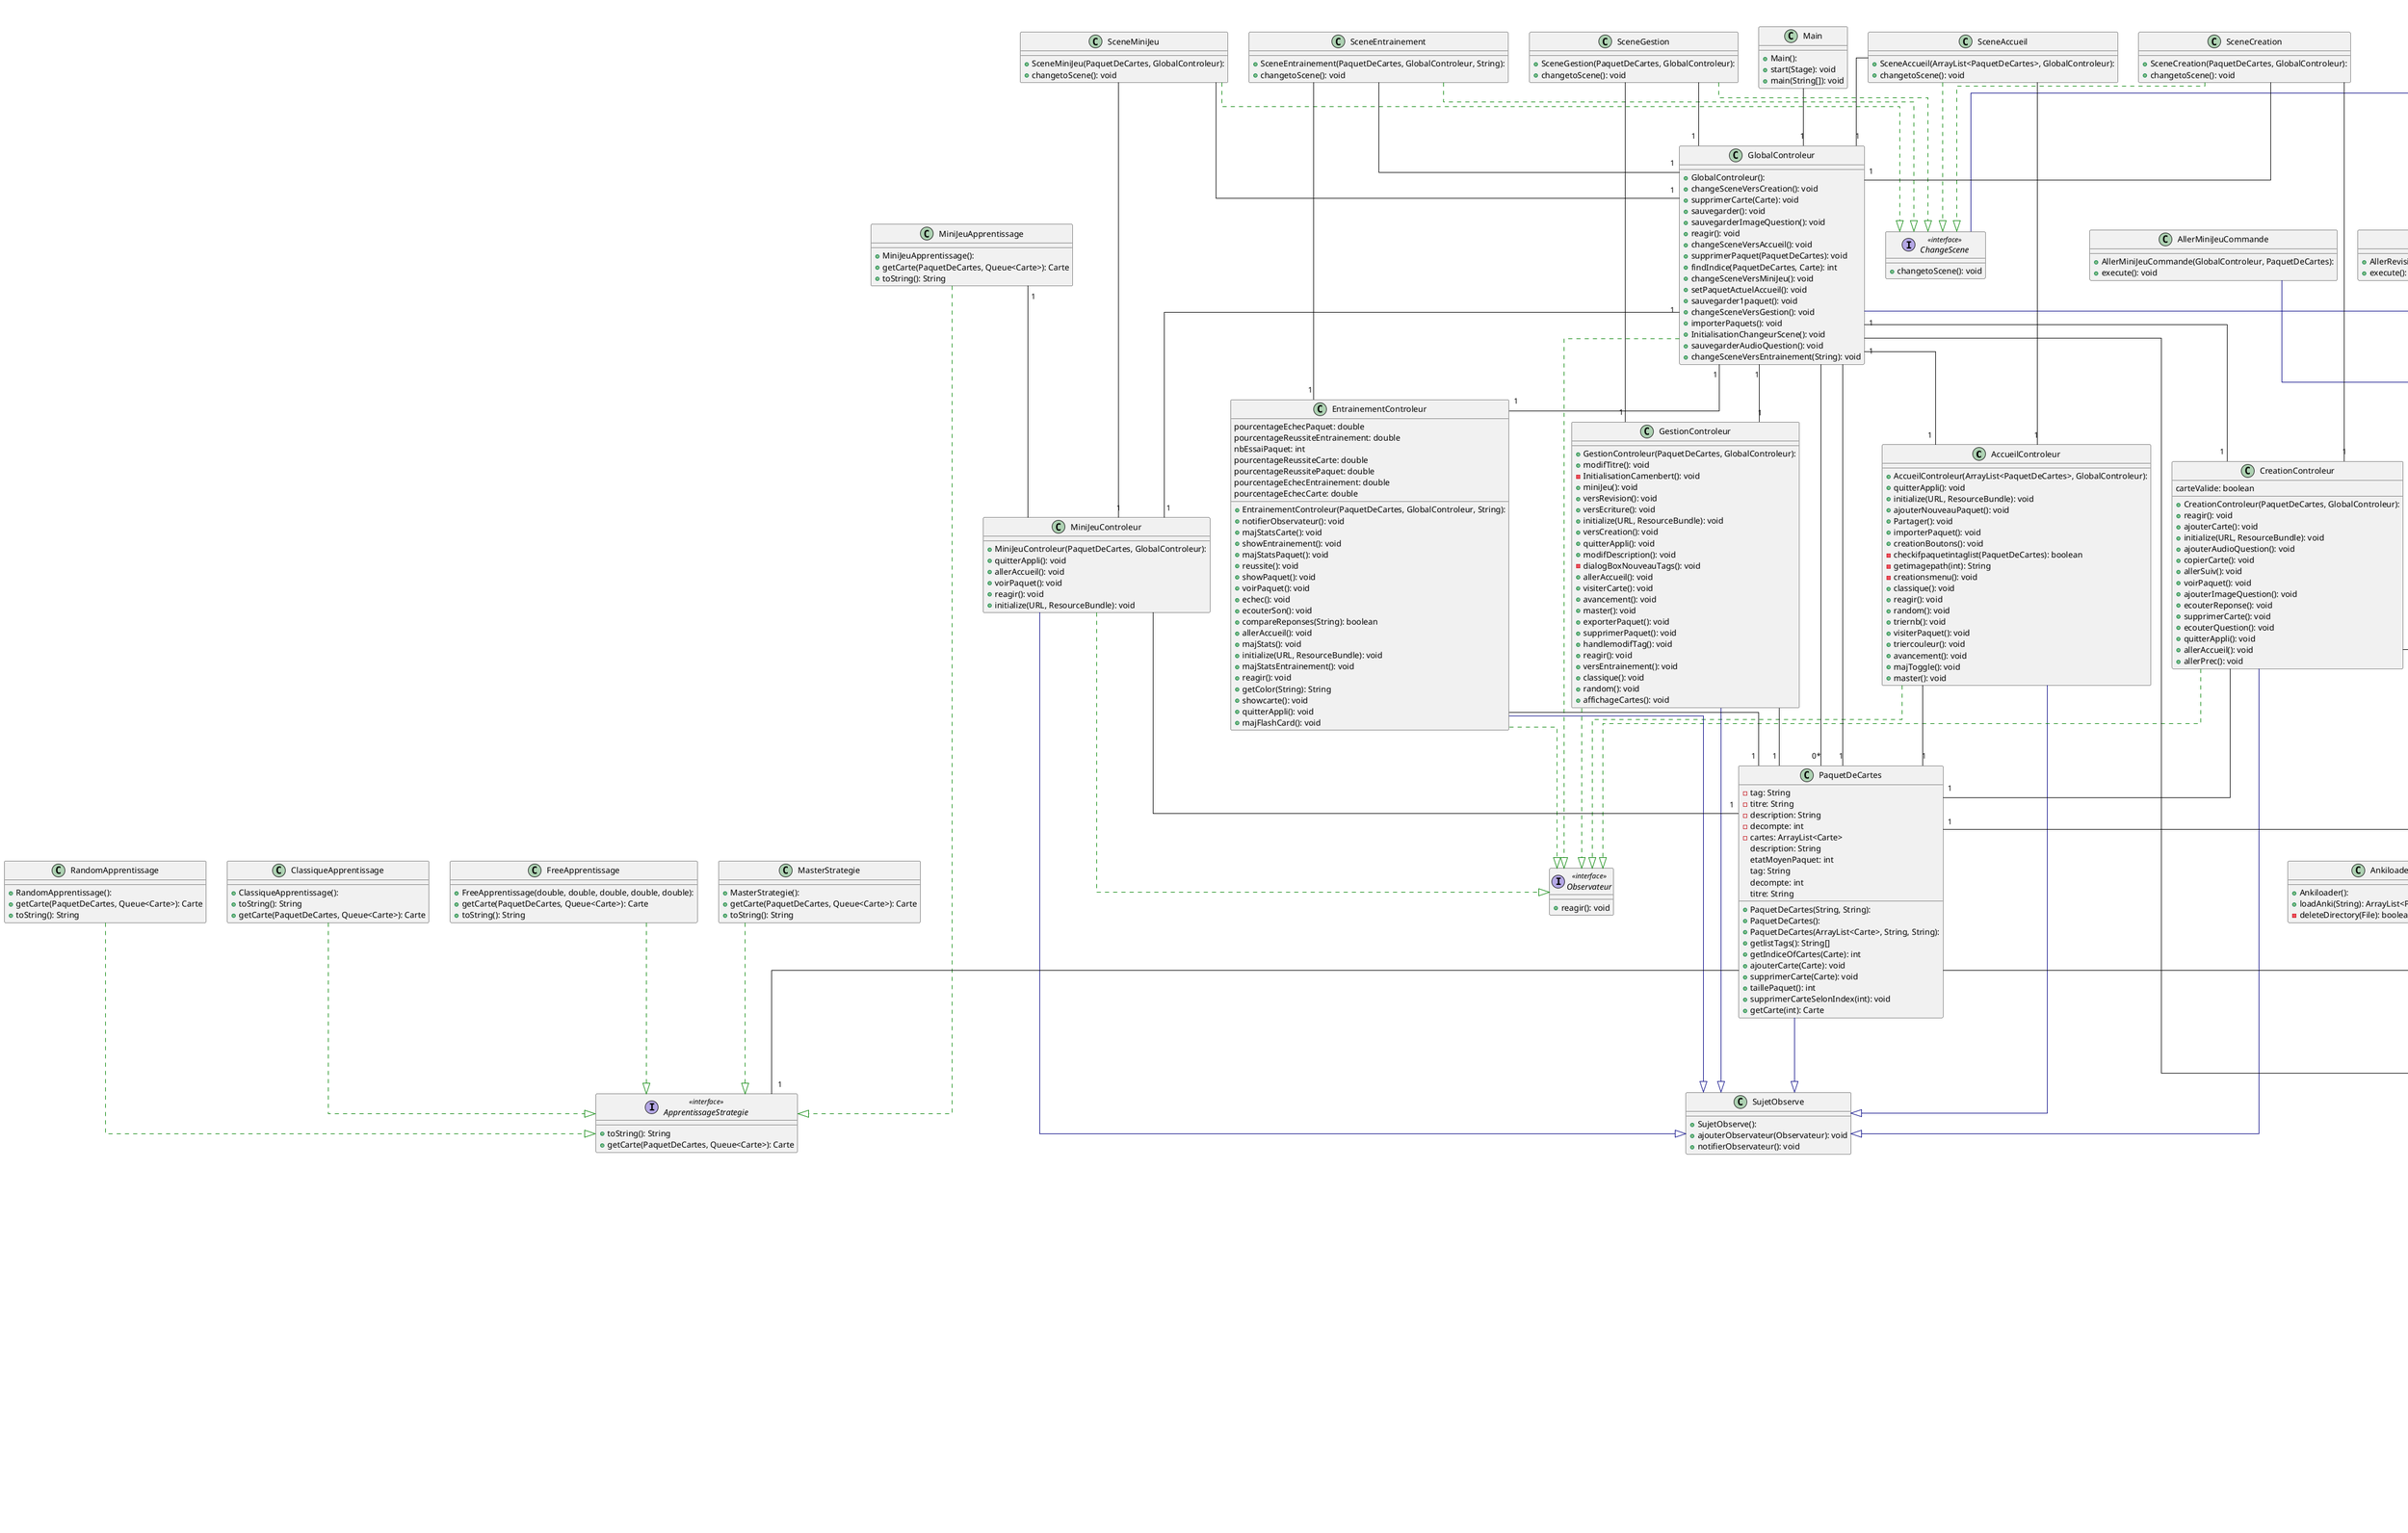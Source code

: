 @startuml Lisbangers


top to bottom direction
skinparam linetype ortho

class AccueilControleur {
  + AccueilControleur(ArrayList<PaquetDeCartes>, GlobalControleur):
  + quitterAppli(): void
  + initialize(URL, ResourceBundle): void
  + ajouterNouveauPaquet(): void
  + Partager(): void
  + importerPaquet(): void
  + creationBoutons(): void
  - checkifpaquetintaglist(PaquetDeCartes): boolean
  - getimagepath(int): String
  - creationsmenu(): void
  + classique(): void
  + reagir(): void
  + random(): void
  + triernb(): void
  + visiterPaquet(): void
  + triercouleur(): void
  + avancement(): void
  + majToggle(): void
  + master(): void
}
class AjouterCarteCommande {
  + AjouterCarteCommande(GlobalControleur, Carte, String, String):
  + execute(): void
}
class AjouterPaquetCommande {
  + AjouterPaquetCommande(GlobalControleur):
  + execute(): void
  + dialogBoxNouvelleDescription(): void
  - dialogBoxNouveauTags(): void
  + dialogBoxNouveauPaquet(): void
}
class AllerAccueilCommande {
  + AllerAccueilCommande(GlobalControleur, PaquetDeCartes):
  + execute(): void
}
class AllerCreationCommande {
  + AllerCreationCommande(GlobalControleur, PaquetDeCartes, Carte):
  + execute(): void
}
class AllerEcritureCommande {
  + AllerEcritureCommande(GlobalControleur, PaquetDeCartes):
  + execute(): void
}
class AllerEntrainementCommande {
  + AllerEntrainementCommande(GlobalControleur, PaquetDeCartes):
  + execute(): void
}
class AllerGestionCommande {
  + AllerGestionCommande(GlobalControleur, PaquetDeCartes):
  + execute(): void
}
class AllerMiniJeuCommande {
  + AllerMiniJeuCommande(GlobalControleur, PaquetDeCartes):
  + execute(): void
}
class AllerRevisionCommande {
  + AllerRevisionCommande(GlobalControleur, PaquetDeCartes):
  + execute(): void
}
class Ankiloader {
  + Ankiloader():
  + loadAnki(String): ArrayList<PaquetDeCartes>
  - deleteDirectory(File): boolean
}
interface ApprentissageStrategie << interface >> {
  + toString(): String
  + getCarte(PaquetDeCartes, Queue<Carte>): Carte
}
class Carte {
  + Carte():
  + Carte(String, String):
  - imageQuestion: String
  - question: String
  - audioQuestion: String
  - reponse: String
   imageQuestion: String
   audioQuestion: String
   question: String
   reponse: String
}
interface ChangeScene << interface >> {
  + changetoScene(): void
}
class ChangeurScene {
  + ChangeurScene(ArrayList<PaquetDeCartes>, PaquetDeCartes, Carte, GlobalControleur):
  + changeSceneGestion(): void
  + changeSceneAcceuil(): void
  + changeSceneCreation(): void
  + changeSceneEntrainement(String): void
  + execute(): void
  + changeSceneMiniJeu(): void
}
class ClassiqueApprentissage {
  + ClassiqueApprentissage():
  + toString(): String
  + getCarte(PaquetDeCartes, Queue<Carte>): Carte
}
class Commande {
  + Commande(ArrayList<PaquetDeCartes>, PaquetDeCartes, Carte):
  + execute(): void
   
}
class CopierCarteCommande {
  + CopierCarteCommande(GlobalControleur):
  + execute(): void
}
class CreationControleur {
  + CreationControleur(PaquetDeCartes, GlobalControleur):
  + reagir(): void
  + ajouterCarte(): void
  + initialize(URL, ResourceBundle): void
  + ajouterAudioQuestion(): void
  + copierCarte(): void
  + allerSuiv(): void
  + voirPaquet(): void
  + ajouterImageQuestion(): void
  + ecouterReponse(): void
  + supprimerCarte(): void
  + ecouterQuestion(): void
  + quitterAppli(): void
  + allerAccueil(): void
  + allerPrec(): void
   carteValide: boolean
}
class EntrainementControleur {
  + EntrainementControleur(PaquetDeCartes, GlobalControleur, String):
  + notifierObservateur(): void
  + majStatsCarte(): void
  + showEntrainement(): void
  + majStatsPaquet(): void
  + reussite(): void
  + showPaquet(): void
  + voirPaquet(): void
  + echec(): void
  + ecouterSon(): void
  + compareReponses(String): boolean
  + allerAccueil(): void
  + majStats(): void
  + initialize(URL, ResourceBundle): void
  + majStatsEntrainement(): void
  + reagir(): void
  + getColor(String): String
  + showcarte(): void
  + quitterAppli(): void
  + majFlashCard(): void
   pourcentageEchecPaquet: double
   pourcentageReussiteEntrainement: double
   nbEssaiPaquet: int
   pourcentageReussiteCarte: double
   pourcentageReussitePaquet: double
   pourcentageEchecEntrainement: double
   pourcentageEchecCarte: double
}
enum EtatCarte << enumeration >> {
  + EtatCarte():
  + values(): EtatCarte[]
  + valueOf(String): EtatCarte
}
class FreeApprentissage {
  + FreeApprentissage(double, double, double, double, double):
  + getCarte(PaquetDeCartes, Queue<Carte>): Carte
  + toString(): String
}
class GestionControleur {
  + GestionControleur(PaquetDeCartes, GlobalControleur):
  + modifTitre(): void
  - InitialisationCamenbert(): void
  + miniJeu(): void
  + versRevision(): void
  + versEcriture(): void
  + initialize(URL, ResourceBundle): void
  + versCreation(): void
  + quitterAppli(): void
  + modifDescription(): void
  - dialogBoxNouveauTags(): void
  + allerAccueil(): void
  + visiterCarte(): void
  + avancement(): void
  + master(): void
  + exporterPaquet(): void
  + supprimerPaquet(): void
  + handlemodifTag(): void
  + reagir(): void
  + versEntrainement(): void
  + classique(): void
  + random(): void
  + affichageCartes(): void
}
class GlobalControleur {
  + GlobalControleur():
  + changeSceneVersCreation(): void
  + supprimerCarte(Carte): void
  + sauvegarder(): void
  + sauvegarderImageQuestion(): void
  + reagir(): void
  + changeSceneVersAccueil(): void
  + supprimerPaquet(PaquetDeCartes): void
  + findIndice(PaquetDeCartes, Carte): int
  + changeSceneVersMiniJeu(): void
  + setPaquetActuelAccueil(): void
  + sauvegarder1paquet(): void
  + changeSceneVersGestion(): void
  + importerPaquets(): void
  + InitialisationChangeurScene(): void
  + sauvegarderAudioQuestion(): void
  + changeSceneVersEntrainement(String): void
}
class ImporterCommande {
  + ImporterCommande(GlobalControleur, ArrayList<PaquetDeCartes>):
  + execute(): void
}
class JouerSonCommande {
  + JouerSonCommande(GlobalControleur, Carte, String):
  + execute(): void
}
class Launcher {
  + Launcher():
  + main(String[]): void
}
class Listpaquets {
  + Listpaquets(ArrayList<PaquetDeCartes>, String):
}
class Main {
  + Main():
  + start(Stage): void
  + main(String[]): void
}
class MajCarteGlobalCommande {
  + MajCarteGlobalCommande(GlobalControleur, Carte):
  + execute(): void
}
class MajPaquetGlobalCommande {
  + MajPaquetGlobalCommande(GlobalControleur, PaquetDeCartes):
  + execute(): void
}
class MasterStrategie {
  + MasterStrategie():
  + getCarte(PaquetDeCartes, Queue<Carte>): Carte
  + toString(): String
}
class MiniJeuApprentissage {
  + MiniJeuApprentissage():
  + getCarte(PaquetDeCartes, Queue<Carte>): Carte
  + toString(): String
}
class MiniJeuControleur {
  + MiniJeuControleur(PaquetDeCartes, GlobalControleur):
  + quitterAppli(): void
  + allerAccueil(): void
  + voirPaquet(): void
  + reagir(): void
  + initialize(URL, ResourceBundle): void
}
class ModifDescriptionCommande {
  + ModifDescriptionCommande(GlobalControleur, PaquetDeCartes):
  + execute(): void
  + dialogBoxNouvelleDescription(): void
}
class ModifTitreCommande {
  + ModifTitreCommande(GlobalControleur, PaquetDeCartes):
  + dialogBoxNouveauTitre(): void
  + execute(): void
}
interface Observateur << interface >> {
  + reagir(): void
}
class PaquetDeCartes {
  + PaquetDeCartes(String, String):
  + PaquetDeCartes():
  + PaquetDeCartes(ArrayList<Carte>, String, String):
  - tag: String
  - titre: String
  - description: String
  - decompte: int
  - cartes: ArrayList<Carte>
  + getlistTags(): String[]
  + getIndiceOfCartes(Carte): int
  + ajouterCarte(Carte): void
  + supprimerCarte(Carte): void
  + taillePaquet(): int
  + supprimerCarteSelonIndex(int): void
  + getCarte(int): Carte
   description: String
   etatMoyenPaquet: int
   tag: String
   decompte: int
   titre: String
}
class PartagerCommande {
  + PartagerCommande():
  + execute(): void
}
class QuitterApplicationCommande {
  + QuitterApplicationCommande():
  + execute(): void
}
class RandomApprentissage {
  + RandomApprentissage():
  + getCarte(PaquetDeCartes, Queue<Carte>): Carte
  + toString(): String
}
class Sauvegarde {
  + Sauvegarde():
  + chargerPaquets(): ArrayList<PaquetDeCartes>
  + choisirFichierImage(): String
  + deZipMediaZip(): void
  + sauvegarderMediaZip(ArrayList<PaquetDeCartes>): void
  + chargerTousPaquets(): ArrayList<PaquetDeCartes>
  + sauvegardeTousPaquets(ArrayList<PaquetDeCartes>): void
  + sauvegarde(PaquetDeCartes): void
  + choisirFichierAudio(): String
}
class SceneAccueil {
  + SceneAccueil(ArrayList<PaquetDeCartes>, GlobalControleur):
  + changetoScene(): void
}
class SceneCreation {
  + SceneCreation(PaquetDeCartes, GlobalControleur):
  + changetoScene(): void
}
class SceneEntrainement {
  + SceneEntrainement(PaquetDeCartes, GlobalControleur, String):
  + changetoScene(): void
}
class SceneGestion {
  + SceneGestion(PaquetDeCartes, GlobalControleur):
  + changetoScene(): void
}
class SceneMiniJeu {
  + SceneMiniJeu(PaquetDeCartes, GlobalControleur):
  + changetoScene(): void
}
class StatsCarte {
  + StatsCarte():
  + addDateReussite(LocalDate): void
  + ValidableAujourdhui(): boolean
  + addBeforeReussite(LocalDate): void
  + MajStatsCarteReussite(): void
  + addDateEchec(LocalDate): void
  + MajStatsCarteEchec(): void
   nbEssaie: int
   pourcentageReussite: double
   lastDate: LocalDate
   lastDateReussite: LocalDate
   nbReussite: int
   nbEchec: int
   lastDateEchec: LocalDate
   pourcentageEchec: double
}
class SujetObserve {
  + SujetObserve():
  + ajouterObservateur(Observateur): void
  + notifierObservateur(): void
}
class SupprimerCarteCommande {
  + SupprimerCarteCommande(GlobalControleur):
  + execute(): void
}
class SupprimerPaquetCommande {
  + SupprimerPaquetCommande(GlobalControleur, PaquetDeCartes):
  + execute(): void
}
class VoirPaquetCommande {
  + VoirPaquetCommande(GlobalControleur, PaquetDeCartes):
  + execute(): void
}


Main -[#000000,plain]-"1" GlobalControleur
GlobalControleur "1"-[#000000,plain]-"1"  AccueilControleur
GlobalControleur "1"-[#000000,plain]-"1"  GestionControleur
GlobalControleur "1"-[#000000,plain]-"1"  EntrainementControleur
GlobalControleur "1"-[#000000,plain]-"1"  CreationControleur
GlobalControleur "1"-[#000000,plain]-"1"  MiniJeuControleur

AccueilControleur           -[#008200,dashed]-^  Observateur
AccueilControleur           -[#000082,plain]-^  SujetObserve
AjouterCarteCommande        -[#000082,plain]-^  Commande
AjouterPaquetCommande       -[#000082,plain]-^  Commande
AllerAccueilCommande        -[#000082,plain]-^  Commande
AllerCreationCommande       -[#000082,plain]-^  Commande
AllerEcritureCommande       -[#000082,plain]-^  Commande
AllerEntrainementCommande   -[#000082,plain]-^  Commande
AllerGestionCommande        -[#000082,plain]-^  Commande
AllerMiniJeuCommande        -[#000082,plain]-^  Commande
AllerRevisionCommande       -[#000082,plain]-^  Commande
ChangeurScene               -[#000082,plain]-^  Commande
ChangeurScene               -[#000082,plain]-  ChangeScene
ClassiqueApprentissage      -[#008200,dashed]-^  ApprentissageStrategie
CopierCarteCommande         -[#000082,plain]-^  Commande
CreationControleur          -[#008200,dashed]-^  Observateur
CreationControleur          -[#000082,plain]-^  SujetObserve
EntrainementControleur      -[#008200,dashed]-^  Observateur
EntrainementControleur      -[#000082,plain]-^  SujetObserve
FreeApprentissage           -[#008200,dashed]-^  ApprentissageStrategie
GestionControleur           -[#008200,dashed]-^  Observateur
GestionControleur           -[#000082,plain]-^  SujetObserve
GlobalControleur            -[#008200,dashed]-^  Observateur
GlobalControleur            -[#000082,plain]-^  Sauvegarde
ImporterCommande            -[#000082,plain]-^  Commande
JouerSonCommande            -[#000082,plain]-^  Commande
MajCarteGlobalCommande      -[#000082,plain]-^  Commande
MajPaquetGlobalCommande     -[#000082,plain]-^  Commande
MasterStrategie             -[#008200,dashed]-^  ApprentissageStrategie
MiniJeuApprentissage        -[#008200,dashed]-^  ApprentissageStrategie
MiniJeuControleur           -[#008200,dashed]-^  Observateur
MiniJeuControleur           -[#000082,plain]-^  SujetObserve
ModifDescriptionCommande    -[#000082,plain]-^  Commande
ModifTitreCommande          -[#000082,plain]-^  Commande
PaquetDeCartes              -[#000082,plain]-^  SujetObserve
PartagerCommande            -[#000082,plain]-^  Commande
QuitterApplicationCommande  -[#000082,plain]-^  Commande
RandomApprentissage         -[#008200,dashed]-^  ApprentissageStrategie
SceneAccueil                -[#008200,dashed]-^  ChangeScene
SceneCreation               -[#008200,dashed]-^  ChangeScene
SceneEntrainement           -[#008200,dashed]-^  ChangeScene
SceneGestion                -[#008200,dashed]-^  ChangeScene
SceneMiniJeu                -[#008200,dashed]-^  ChangeScene
SupprimerCarteCommande      -[#000082,plain]-^  Commande
SupprimerPaquetCommande     -[#000082,plain]-^  Commande
VoirPaquetCommande          -[#000082,plain]-^  Commande
GlobalControleur -[#000000,plain]-"0*"  PaquetDeCartes
GlobalControleur -[#000000,plain]-"1"  PaquetDeCartes
GlobalControleur -[#000000,plain]-"1"  Carte
PaquetDeCartes -[#000000,plain]-"0*"  Carte
AccueilControleur -[#000000,plain]-"1"  PaquetDeCartes
Carte -[#000000,plain]-"1"  StatsCarte
PaquetDeCartes -[#000000,plain]-"1"  ApprentissageStrategie
StatsCarte -[#000000,plain]-* "1"  EtatCarte
Commande -[#000000,plain]- "1" Carte
Commande -[#000000,plain]-"1" PaquetDeCartes
EntrainementControleur -[#000000,plain]-"1"  PaquetDeCartes
GestionControleur -[#000000,plain]-"1"  PaquetDeCartes
MiniJeuControleur -[#000000,plain]-"1"  PaquetDeCartes
CreationControleur -[#000000,plain]-"1"  PaquetDeCartes
CreationControleur -[#000000,plain]-"1"  Carte
Sauvegarde -[#000000,plain]-"1"  Listpaquets
Sauvegarde -[#000000,plain]-"1"  Ankiloader
SceneAccueil -[#000000,plain]-"1"  AccueilControleur
SceneCreation -[#000000,plain]-"1"  CreationControleur
SceneEntrainement -[#000000,plain]-"1"  EntrainementControleur
SceneGestion -[#000000,plain]-"1"  GestionControleur
SceneMiniJeu -[#000000,plain]-"1"  MiniJeuControleur
SceneMiniJeu -[#000000,plain]-"1"  GlobalControleur
SceneGestion -[#000000,plain]-"1"  GlobalControleur
SceneEntrainement -[#000000,plain]-"1"  GlobalControleur
SceneCreation -[#000000,plain]-"1"  GlobalControleur
SceneAccueil -[#000000,plain]-"1"  GlobalControleur
MiniJeuApprentissage "1"-[#000000,plain]-  MiniJeuControleur
@enduml
